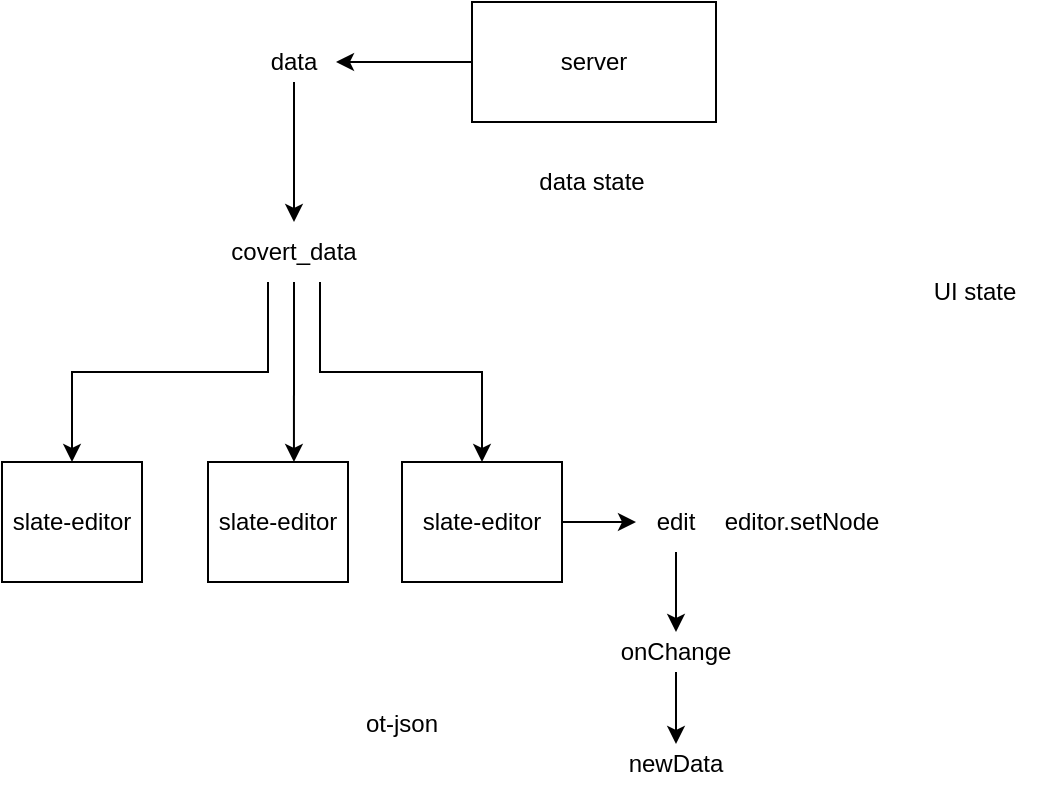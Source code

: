 <mxfile version="14.8.0" type="github">
  <diagram id="NxrDuSU9kYlpW29OalAH" name="Page-1">
    <mxGraphModel dx="946" dy="562" grid="1" gridSize="10" guides="1" tooltips="1" connect="1" arrows="1" fold="1" page="1" pageScale="1" pageWidth="827" pageHeight="1169" math="0" shadow="0">
      <root>
        <mxCell id="0" />
        <mxCell id="1" parent="0" />
        <mxCell id="HVRTYh3ECQDuSvHbipdO-12" style="edgeStyle=orthogonalEdgeStyle;rounded=0;orthogonalLoop=1;jettySize=auto;html=1;exitX=0;exitY=0.5;exitDx=0;exitDy=0;entryX=1;entryY=0.5;entryDx=0;entryDy=0;" edge="1" parent="1" source="HVRTYh3ECQDuSvHbipdO-1" target="HVRTYh3ECQDuSvHbipdO-10">
          <mxGeometry relative="1" as="geometry" />
        </mxCell>
        <mxCell id="HVRTYh3ECQDuSvHbipdO-1" value="server" style="rounded=0;whiteSpace=wrap;html=1;" vertex="1" parent="1">
          <mxGeometry x="255" y="50" width="122" height="60" as="geometry" />
        </mxCell>
        <mxCell id="HVRTYh3ECQDuSvHbipdO-2" value="slate-editor" style="rounded=0;whiteSpace=wrap;html=1;" vertex="1" parent="1">
          <mxGeometry x="20" y="280" width="70" height="60" as="geometry" />
        </mxCell>
        <mxCell id="HVRTYh3ECQDuSvHbipdO-5" value="slate-editor" style="rounded=0;whiteSpace=wrap;html=1;" vertex="1" parent="1">
          <mxGeometry x="123" y="280" width="70" height="60" as="geometry" />
        </mxCell>
        <mxCell id="HVRTYh3ECQDuSvHbipdO-35" style="edgeStyle=orthogonalEdgeStyle;rounded=0;orthogonalLoop=1;jettySize=auto;html=1;exitX=1;exitY=0.5;exitDx=0;exitDy=0;entryX=0;entryY=0.5;entryDx=0;entryDy=0;" edge="1" parent="1" source="HVRTYh3ECQDuSvHbipdO-6" target="HVRTYh3ECQDuSvHbipdO-24">
          <mxGeometry relative="1" as="geometry" />
        </mxCell>
        <mxCell id="HVRTYh3ECQDuSvHbipdO-6" value="slate-editor" style="rounded=0;whiteSpace=wrap;html=1;" vertex="1" parent="1">
          <mxGeometry x="220" y="280" width="80" height="60" as="geometry" />
        </mxCell>
        <mxCell id="HVRTYh3ECQDuSvHbipdO-15" style="edgeStyle=orthogonalEdgeStyle;rounded=0;orthogonalLoop=1;jettySize=auto;html=1;exitX=0.5;exitY=1;exitDx=0;exitDy=0;entryX=0.5;entryY=0;entryDx=0;entryDy=0;" edge="1" parent="1" source="HVRTYh3ECQDuSvHbipdO-10" target="HVRTYh3ECQDuSvHbipdO-13">
          <mxGeometry relative="1" as="geometry" />
        </mxCell>
        <mxCell id="HVRTYh3ECQDuSvHbipdO-10" value="data" style="text;html=1;strokeColor=none;fillColor=none;align=center;verticalAlign=middle;whiteSpace=wrap;rounded=0;" vertex="1" parent="1">
          <mxGeometry x="145" y="70" width="42" height="20" as="geometry" />
        </mxCell>
        <mxCell id="HVRTYh3ECQDuSvHbipdO-17" style="edgeStyle=orthogonalEdgeStyle;rounded=0;orthogonalLoop=1;jettySize=auto;html=1;exitX=0.25;exitY=1;exitDx=0;exitDy=0;entryX=0.5;entryY=0;entryDx=0;entryDy=0;" edge="1" parent="1" source="HVRTYh3ECQDuSvHbipdO-13" target="HVRTYh3ECQDuSvHbipdO-2">
          <mxGeometry relative="1" as="geometry" />
        </mxCell>
        <mxCell id="HVRTYh3ECQDuSvHbipdO-19" style="edgeStyle=orthogonalEdgeStyle;rounded=0;orthogonalLoop=1;jettySize=auto;html=1;exitX=0.75;exitY=1;exitDx=0;exitDy=0;entryX=0.5;entryY=0;entryDx=0;entryDy=0;" edge="1" parent="1" source="HVRTYh3ECQDuSvHbipdO-13" target="HVRTYh3ECQDuSvHbipdO-6">
          <mxGeometry relative="1" as="geometry" />
        </mxCell>
        <mxCell id="HVRTYh3ECQDuSvHbipdO-21" style="edgeStyle=orthogonalEdgeStyle;rounded=0;orthogonalLoop=1;jettySize=auto;html=1;exitX=0.5;exitY=1;exitDx=0;exitDy=0;entryX=0.614;entryY=0;entryDx=0;entryDy=0;entryPerimeter=0;" edge="1" parent="1" source="HVRTYh3ECQDuSvHbipdO-13" target="HVRTYh3ECQDuSvHbipdO-5">
          <mxGeometry relative="1" as="geometry" />
        </mxCell>
        <mxCell id="HVRTYh3ECQDuSvHbipdO-13" value="covert_data" style="text;html=1;strokeColor=none;fillColor=none;align=center;verticalAlign=middle;whiteSpace=wrap;rounded=0;" vertex="1" parent="1">
          <mxGeometry x="140" y="160" width="52" height="30" as="geometry" />
        </mxCell>
        <mxCell id="HVRTYh3ECQDuSvHbipdO-33" style="edgeStyle=orthogonalEdgeStyle;rounded=0;orthogonalLoop=1;jettySize=auto;html=1;exitX=0.5;exitY=1;exitDx=0;exitDy=0;entryX=0.5;entryY=0;entryDx=0;entryDy=0;" edge="1" parent="1" source="HVRTYh3ECQDuSvHbipdO-24" target="HVRTYh3ECQDuSvHbipdO-27">
          <mxGeometry relative="1" as="geometry" />
        </mxCell>
        <mxCell id="HVRTYh3ECQDuSvHbipdO-24" value="edit" style="text;html=1;strokeColor=none;fillColor=none;align=center;verticalAlign=middle;whiteSpace=wrap;rounded=0;" vertex="1" parent="1">
          <mxGeometry x="337" y="295" width="40" height="30" as="geometry" />
        </mxCell>
        <mxCell id="HVRTYh3ECQDuSvHbipdO-32" style="edgeStyle=orthogonalEdgeStyle;rounded=0;orthogonalLoop=1;jettySize=auto;html=1;exitX=0.5;exitY=1;exitDx=0;exitDy=0;entryX=0.5;entryY=0;entryDx=0;entryDy=0;" edge="1" parent="1" source="HVRTYh3ECQDuSvHbipdO-27" target="HVRTYh3ECQDuSvHbipdO-31">
          <mxGeometry relative="1" as="geometry" />
        </mxCell>
        <mxCell id="HVRTYh3ECQDuSvHbipdO-27" value="onChange" style="text;html=1;strokeColor=none;fillColor=none;align=center;verticalAlign=middle;whiteSpace=wrap;rounded=0;" vertex="1" parent="1">
          <mxGeometry x="337" y="365" width="40" height="20" as="geometry" />
        </mxCell>
        <mxCell id="HVRTYh3ECQDuSvHbipdO-28" value="editor.setNode" style="text;html=1;strokeColor=none;fillColor=none;align=center;verticalAlign=middle;whiteSpace=wrap;rounded=0;" vertex="1" parent="1">
          <mxGeometry x="400" y="295" width="40" height="30" as="geometry" />
        </mxCell>
        <mxCell id="HVRTYh3ECQDuSvHbipdO-31" value="newData" style="text;html=1;strokeColor=none;fillColor=none;align=center;verticalAlign=middle;whiteSpace=wrap;rounded=0;" vertex="1" parent="1">
          <mxGeometry x="337" y="421" width="40" height="20" as="geometry" />
        </mxCell>
        <mxCell id="HVRTYh3ECQDuSvHbipdO-36" value="UI state" style="text;html=1;strokeColor=none;fillColor=none;align=center;verticalAlign=middle;whiteSpace=wrap;rounded=0;" vertex="1" parent="1">
          <mxGeometry x="470" y="180" width="73" height="30" as="geometry" />
        </mxCell>
        <mxCell id="HVRTYh3ECQDuSvHbipdO-37" value="ot-json" style="text;html=1;strokeColor=none;fillColor=none;align=center;verticalAlign=middle;whiteSpace=wrap;rounded=0;" vertex="1" parent="1">
          <mxGeometry x="200" y="401" width="40" height="20" as="geometry" />
        </mxCell>
        <mxCell id="HVRTYh3ECQDuSvHbipdO-38" value="data state" style="text;html=1;strokeColor=none;fillColor=none;align=center;verticalAlign=middle;whiteSpace=wrap;rounded=0;" vertex="1" parent="1">
          <mxGeometry x="280" y="130" width="69.5" height="20" as="geometry" />
        </mxCell>
      </root>
    </mxGraphModel>
  </diagram>
</mxfile>
